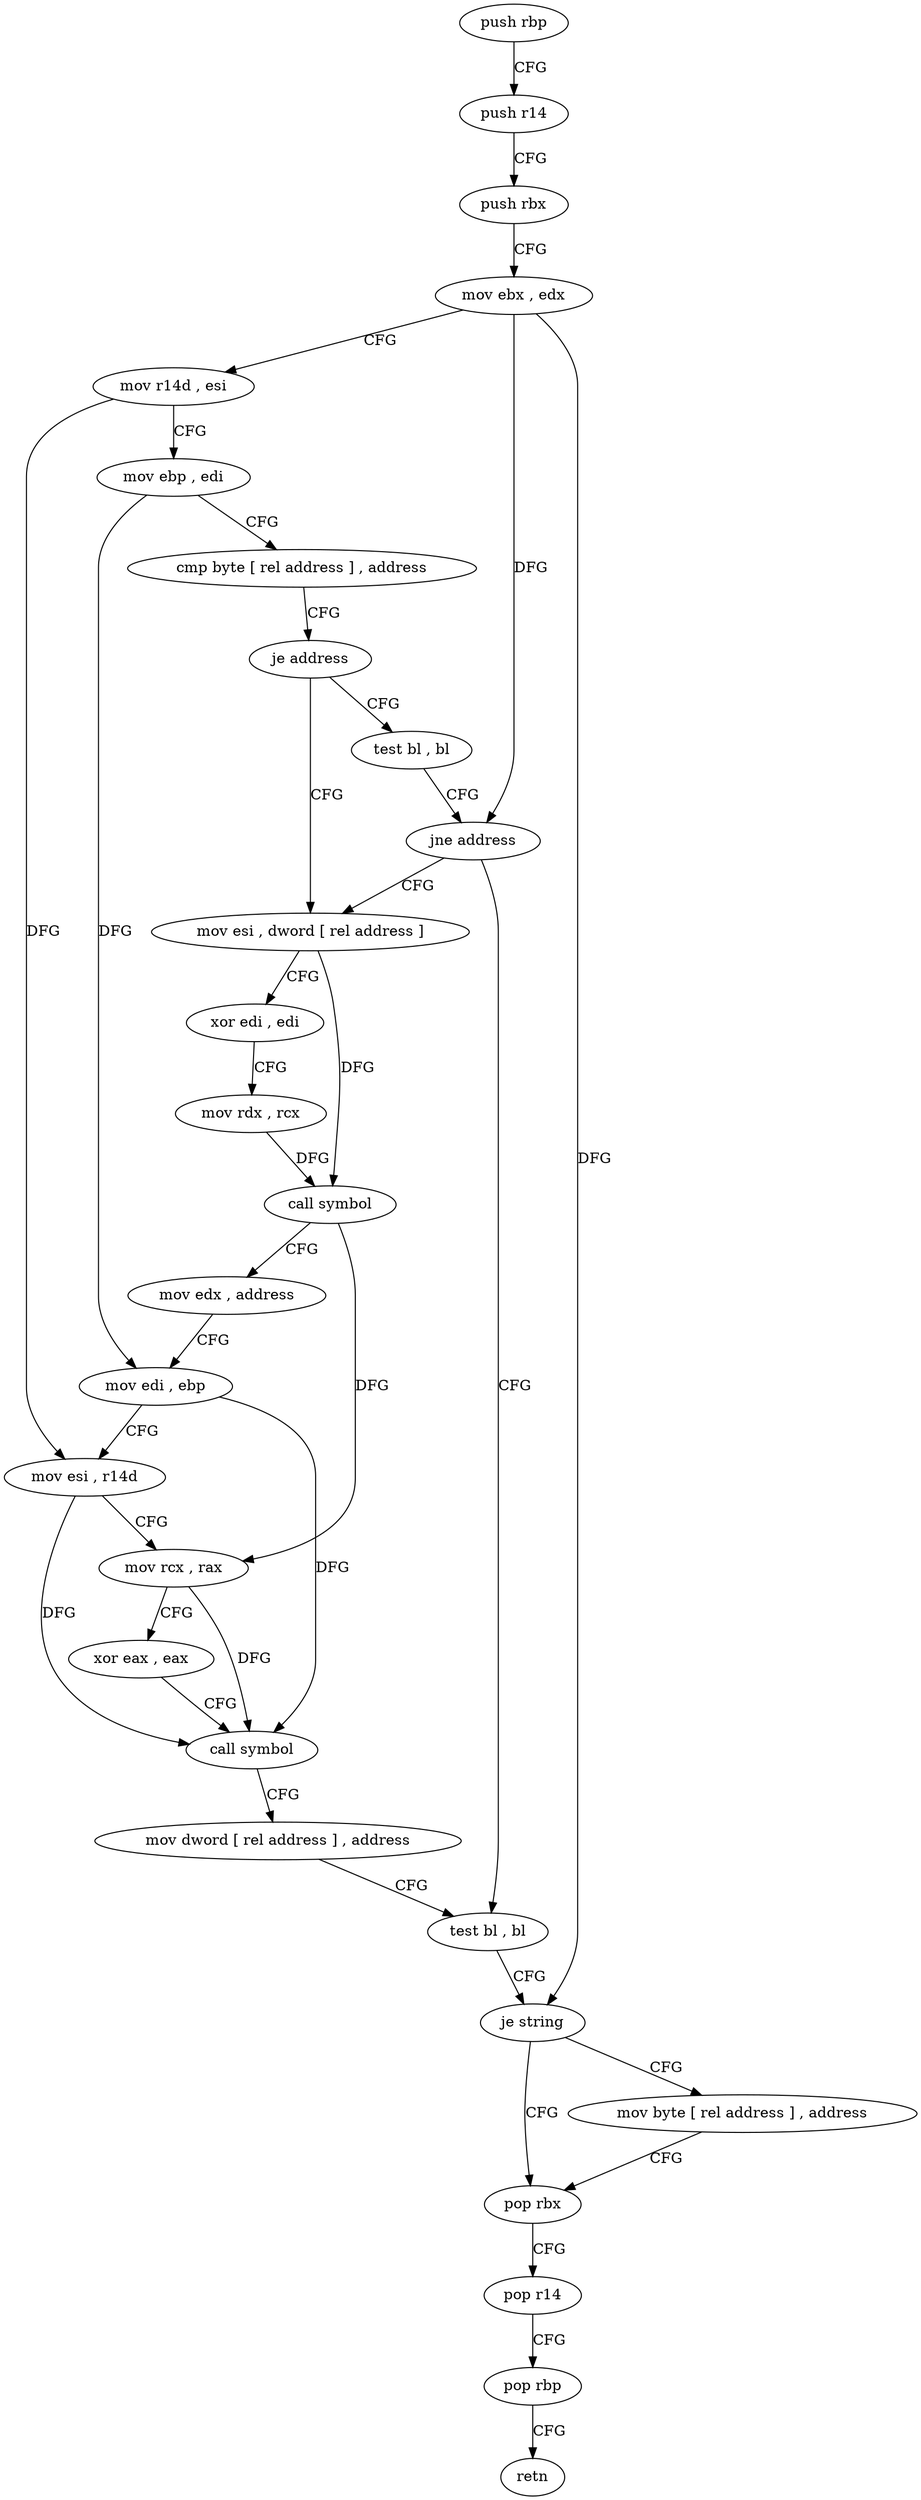 digraph "func" {
"4232832" [label = "push rbp" ]
"4232833" [label = "push r14" ]
"4232835" [label = "push rbx" ]
"4232836" [label = "mov ebx , edx" ]
"4232838" [label = "mov r14d , esi" ]
"4232841" [label = "mov ebp , edi" ]
"4232843" [label = "cmp byte [ rel address ] , address" ]
"4232850" [label = "je address" ]
"4232856" [label = "mov esi , dword [ rel address ]" ]
"4232852" [label = "test bl , bl" ]
"4232862" [label = "xor edi , edi" ]
"4232864" [label = "mov rdx , rcx" ]
"4232867" [label = "call symbol" ]
"4232872" [label = "mov edx , address" ]
"4232877" [label = "mov edi , ebp" ]
"4232879" [label = "mov esi , r14d" ]
"4232882" [label = "mov rcx , rax" ]
"4232885" [label = "xor eax , eax" ]
"4232887" [label = "call symbol" ]
"4232892" [label = "mov dword [ rel address ] , address" ]
"4232902" [label = "test bl , bl" ]
"4232854" [label = "jne address" ]
"4232913" [label = "pop rbx" ]
"4232914" [label = "pop r14" ]
"4232916" [label = "pop rbp" ]
"4232917" [label = "retn" ]
"4232906" [label = "mov byte [ rel address ] , address" ]
"4232904" [label = "je string" ]
"4232832" -> "4232833" [ label = "CFG" ]
"4232833" -> "4232835" [ label = "CFG" ]
"4232835" -> "4232836" [ label = "CFG" ]
"4232836" -> "4232838" [ label = "CFG" ]
"4232836" -> "4232854" [ label = "DFG" ]
"4232836" -> "4232904" [ label = "DFG" ]
"4232838" -> "4232841" [ label = "CFG" ]
"4232838" -> "4232879" [ label = "DFG" ]
"4232841" -> "4232843" [ label = "CFG" ]
"4232841" -> "4232877" [ label = "DFG" ]
"4232843" -> "4232850" [ label = "CFG" ]
"4232850" -> "4232856" [ label = "CFG" ]
"4232850" -> "4232852" [ label = "CFG" ]
"4232856" -> "4232862" [ label = "CFG" ]
"4232856" -> "4232867" [ label = "DFG" ]
"4232852" -> "4232854" [ label = "CFG" ]
"4232862" -> "4232864" [ label = "CFG" ]
"4232864" -> "4232867" [ label = "DFG" ]
"4232867" -> "4232872" [ label = "CFG" ]
"4232867" -> "4232882" [ label = "DFG" ]
"4232872" -> "4232877" [ label = "CFG" ]
"4232877" -> "4232879" [ label = "CFG" ]
"4232877" -> "4232887" [ label = "DFG" ]
"4232879" -> "4232882" [ label = "CFG" ]
"4232879" -> "4232887" [ label = "DFG" ]
"4232882" -> "4232885" [ label = "CFG" ]
"4232882" -> "4232887" [ label = "DFG" ]
"4232885" -> "4232887" [ label = "CFG" ]
"4232887" -> "4232892" [ label = "CFG" ]
"4232892" -> "4232902" [ label = "CFG" ]
"4232902" -> "4232904" [ label = "CFG" ]
"4232854" -> "4232902" [ label = "CFG" ]
"4232854" -> "4232856" [ label = "CFG" ]
"4232913" -> "4232914" [ label = "CFG" ]
"4232914" -> "4232916" [ label = "CFG" ]
"4232916" -> "4232917" [ label = "CFG" ]
"4232906" -> "4232913" [ label = "CFG" ]
"4232904" -> "4232913" [ label = "CFG" ]
"4232904" -> "4232906" [ label = "CFG" ]
}
